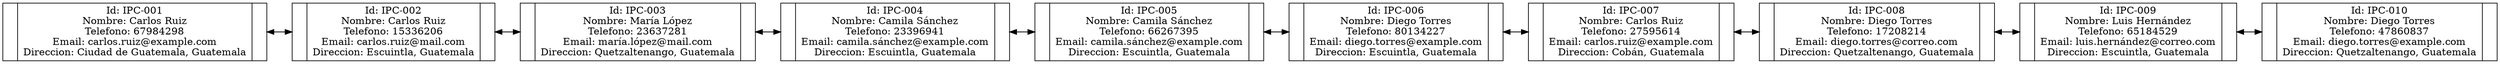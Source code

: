 digraph G {
            rankdir=LR;
            node[shape=record, height=.1]
        nodo1[label="{<f1>|Id: IPC-001\nNombre: Carlos Ruiz\nTelefono: 67984298\nEmail: carlos.ruiz@example.com\nDireccion: Ciudad de Guatemala, Guatemala|<f2>}"];
nodo2[label="{<f1>|Id: IPC-002\nNombre: Carlos Ruiz\nTelefono: 15336206\nEmail: carlos.ruiz@mail.com\nDireccion: Escuintla, Guatemala|<f2>}"];
nodo3[label="{<f1>|Id: IPC-003\nNombre: María López\nTelefono: 23637281\nEmail: maría.lópez@mail.com\nDireccion: Quetzaltenango, Guatemala|<f2>}"];
nodo4[label="{<f1>|Id: IPC-004\nNombre: Camila Sánchez\nTelefono: 23396941\nEmail: camila.sánchez@example.com\nDireccion: Escuintla, Guatemala|<f2>}"];
nodo5[label="{<f1>|Id: IPC-005\nNombre: Camila Sánchez\nTelefono: 66267395\nEmail: camila.sánchez@example.com\nDireccion: Escuintla, Guatemala|<f2>}"];
nodo6[label="{<f1>|Id: IPC-006\nNombre: Diego Torres\nTelefono: 80134227\nEmail: diego.torres@example.com\nDireccion: Escuintla, Guatemala|<f2>}"];
nodo7[label="{<f1>|Id: IPC-007\nNombre: Carlos Ruiz\nTelefono: 27595614\nEmail: carlos.ruiz@example.com\nDireccion: Cobán, Guatemala|<f2>}"];
nodo8[label="{<f1>|Id: IPC-008\nNombre: Diego Torres\nTelefono: 17208214\nEmail: diego.torres@correo.com\nDireccion: Quetzaltenango, Guatemala|<f2>}"];
nodo9[label="{<f1>|Id: IPC-009\nNombre: Luis Hernández\nTelefono: 65184529\nEmail: luis.hernández@correo.com\nDireccion: Escuintla, Guatemala|<f2>}"];
nodo10[label="{<f1>|Id: IPC-010\nNombre: Diego Torres\nTelefono: 47860837\nEmail: diego.torres@example.com\nDireccion: Quetzaltenango, Guatemala|<f2>}"];
nodo1:f2 -> nodo2:f1;
nodo2:f1 -> nodo1:f2;
nodo2:f2 -> nodo3:f1;
nodo3:f1 -> nodo2:f2;
nodo3:f2 -> nodo4:f1;
nodo4:f1 -> nodo3:f2;
nodo4:f2 -> nodo5:f1;
nodo5:f1 -> nodo4:f2;
nodo5:f2 -> nodo6:f1;
nodo6:f1 -> nodo5:f2;
nodo6:f2 -> nodo7:f1;
nodo7:f1 -> nodo6:f2;
nodo7:f2 -> nodo8:f1;
nodo8:f1 -> nodo7:f2;
nodo8:f2 -> nodo9:f1;
nodo9:f1 -> nodo8:f2;
nodo9:f2 -> nodo10:f1;
nodo10:f1 -> nodo9:f2;
}